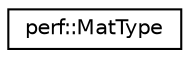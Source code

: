 digraph "Graphical Class Hierarchy"
{
 // LATEX_PDF_SIZE
  edge [fontname="Helvetica",fontsize="10",labelfontname="Helvetica",labelfontsize="10"];
  node [fontname="Helvetica",fontsize="10",shape=record];
  rankdir="LR";
  Node0 [label="perf::MatType",height=0.2,width=0.4,color="black", fillcolor="white", style="filled",URL="$classperf_1_1_mat_type.html",tooltip=" "];
}
